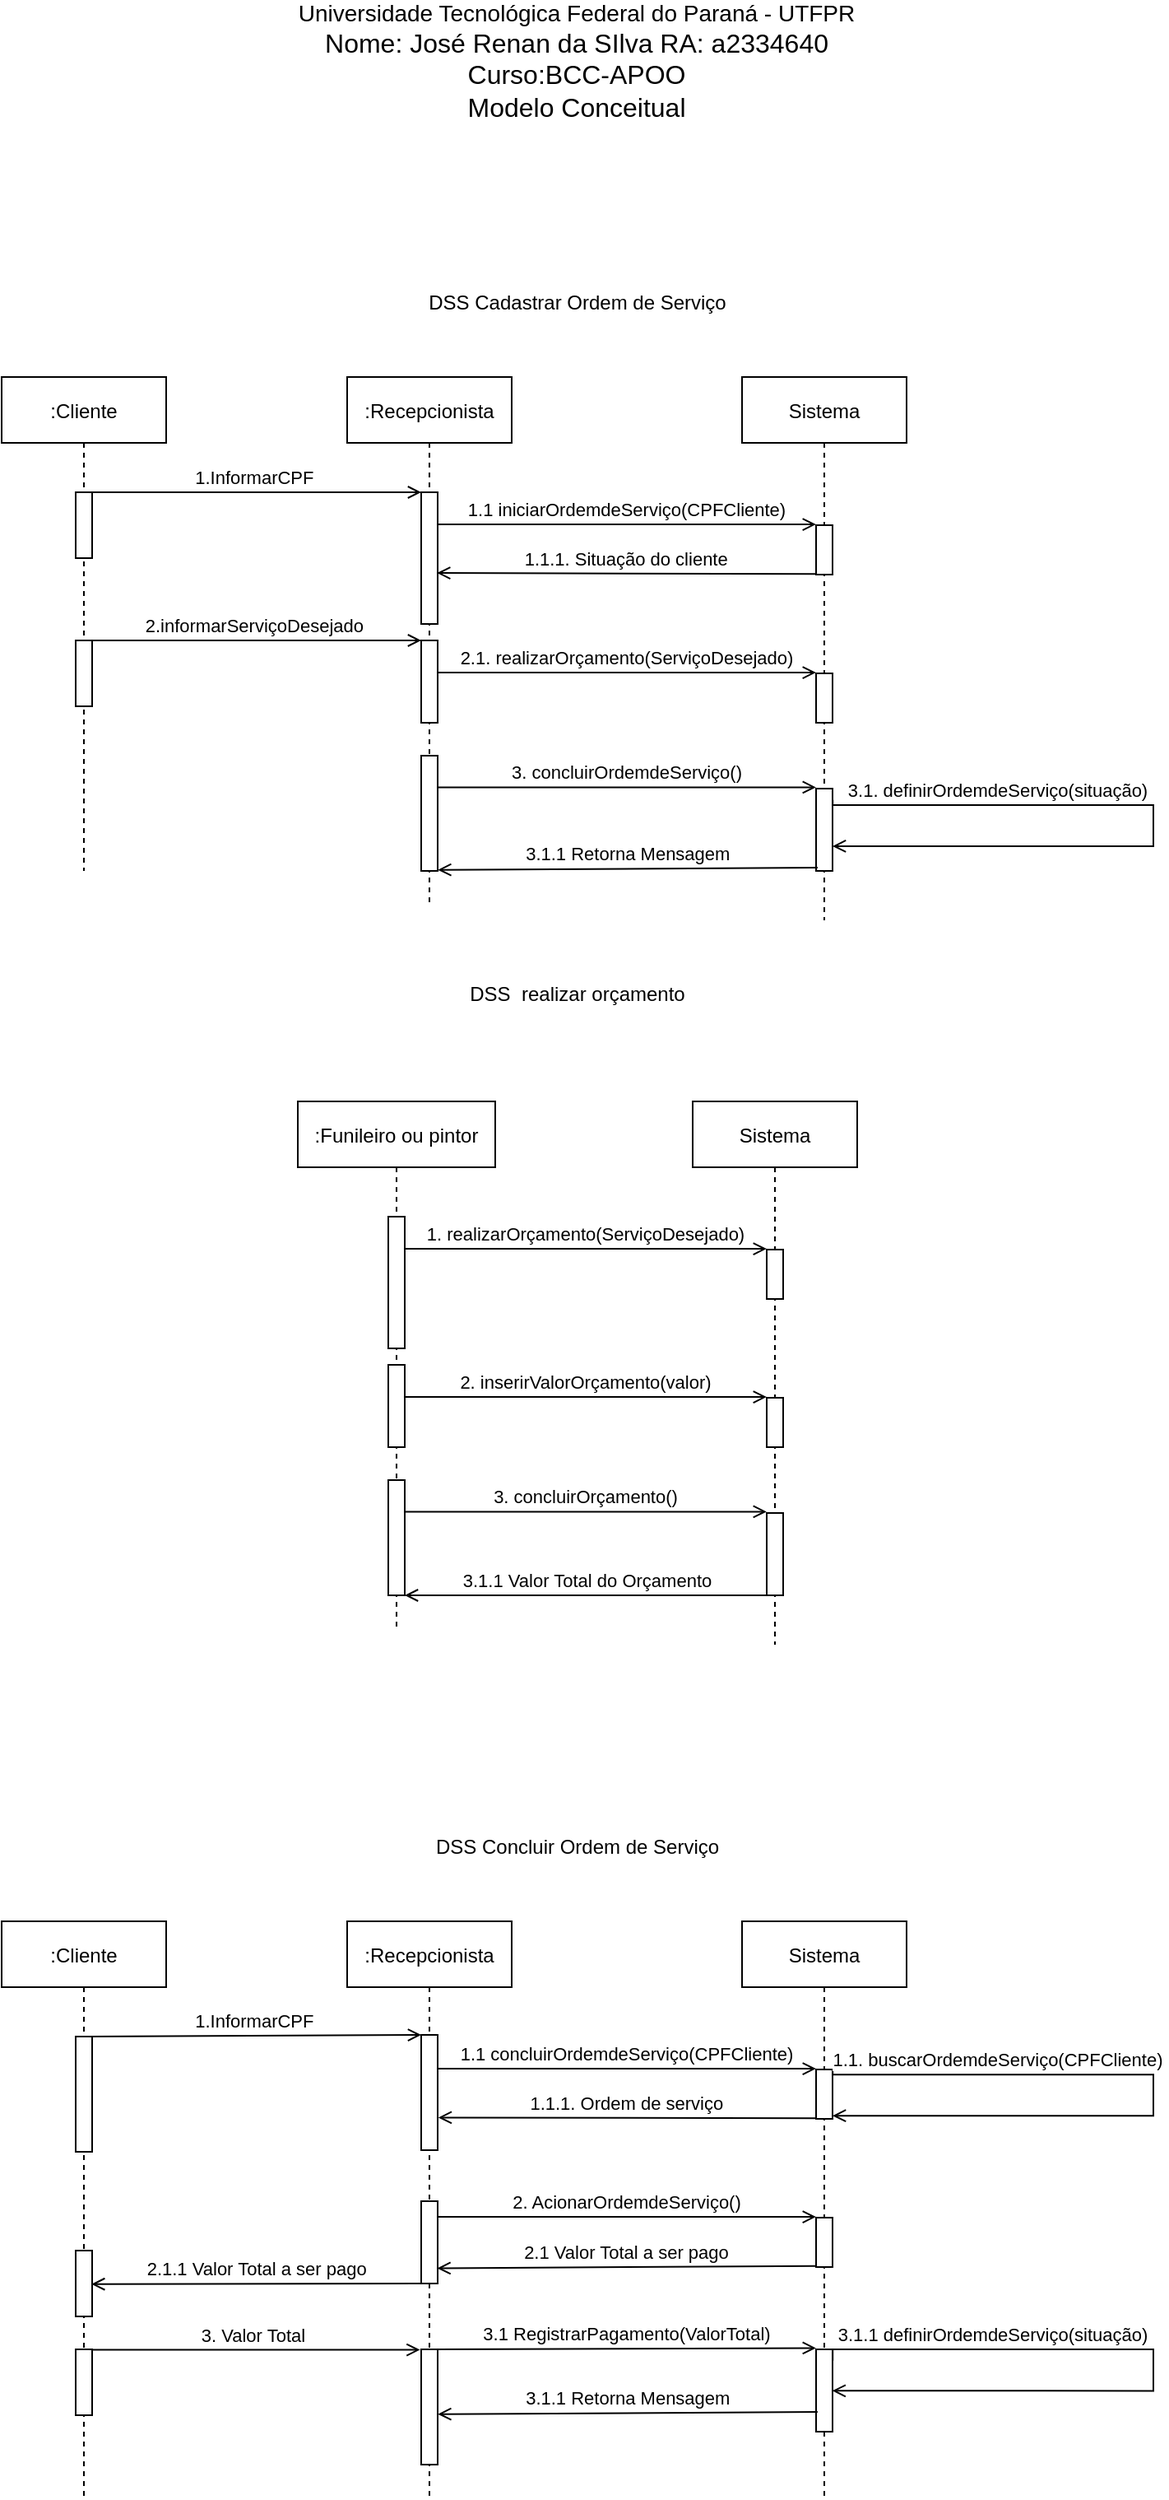 <mxfile version="15.8.4" type="device"><diagram id="kgpKYQtTHZ0yAKxKKP6v" name="Page-1"><mxGraphModel dx="1574" dy="764" grid="1" gridSize="10" guides="1" tooltips="1" connect="1" arrows="1" fold="1" page="1" pageScale="1" pageWidth="850" pageHeight="1100" math="0" shadow="0"><root><mxCell id="0"/><mxCell id="1" parent="0"/><mxCell id="3nuBFxr9cyL0pnOWT2aG-1" value=":Cliente" style="shape=umlLifeline;perimeter=lifelinePerimeter;container=1;collapsible=0;recursiveResize=0;rounded=0;shadow=0;strokeWidth=1;" parent="1" vertex="1"><mxGeometry x="75" y="272" width="100" height="300" as="geometry"/></mxCell><mxCell id="3nuBFxr9cyL0pnOWT2aG-2" value="" style="points=[];perimeter=orthogonalPerimeter;rounded=0;shadow=0;strokeWidth=1;" parent="3nuBFxr9cyL0pnOWT2aG-1" vertex="1"><mxGeometry x="45" y="70" width="10" height="40" as="geometry"/></mxCell><mxCell id="_W8uZc7yV5F8vR1p1WEn-7" value="" style="points=[];perimeter=orthogonalPerimeter;rounded=0;shadow=0;strokeWidth=1;" vertex="1" parent="3nuBFxr9cyL0pnOWT2aG-1"><mxGeometry x="45" y="160" width="10" height="40" as="geometry"/></mxCell><mxCell id="_W8uZc7yV5F8vR1p1WEn-8" value="2.informarServiçoDesejado" style="verticalAlign=bottom;endArrow=open;entryX=0;entryY=0;shadow=0;strokeWidth=1;endFill=0;exitX=0.767;exitY=0;exitDx=0;exitDy=0;exitPerimeter=0;" edge="1" parent="3nuBFxr9cyL0pnOWT2aG-1" source="_W8uZc7yV5F8vR1p1WEn-7"><mxGeometry relative="1" as="geometry"><mxPoint x="185" y="170" as="sourcePoint"/><mxPoint x="255" y="160.0" as="targetPoint"/></mxGeometry></mxCell><mxCell id="3nuBFxr9cyL0pnOWT2aG-5" value=":Recepcionista" style="shape=umlLifeline;perimeter=lifelinePerimeter;container=1;collapsible=0;recursiveResize=0;rounded=0;shadow=0;strokeWidth=1;" parent="1" vertex="1"><mxGeometry x="285" y="272" width="100" height="320" as="geometry"/></mxCell><mxCell id="3nuBFxr9cyL0pnOWT2aG-6" value="" style="points=[];perimeter=orthogonalPerimeter;rounded=0;shadow=0;strokeWidth=1;" parent="3nuBFxr9cyL0pnOWT2aG-5" vertex="1"><mxGeometry x="45" y="70" width="10" height="80" as="geometry"/></mxCell><mxCell id="_W8uZc7yV5F8vR1p1WEn-9" value="" style="points=[];perimeter=orthogonalPerimeter;rounded=0;shadow=0;strokeWidth=1;" vertex="1" parent="3nuBFxr9cyL0pnOWT2aG-5"><mxGeometry x="45" y="160" width="10" height="50" as="geometry"/></mxCell><mxCell id="_W8uZc7yV5F8vR1p1WEn-13" value="" style="points=[];perimeter=orthogonalPerimeter;rounded=0;shadow=0;strokeWidth=1;" vertex="1" parent="3nuBFxr9cyL0pnOWT2aG-5"><mxGeometry x="45" y="230" width="10" height="70" as="geometry"/></mxCell><mxCell id="3nuBFxr9cyL0pnOWT2aG-8" value="1.InformarCPF" style="verticalAlign=bottom;endArrow=open;entryX=0;entryY=0;shadow=0;strokeWidth=1;endFill=0;exitX=0.767;exitY=0;exitDx=0;exitDy=0;exitPerimeter=0;" parent="1" source="3nuBFxr9cyL0pnOWT2aG-2" target="3nuBFxr9cyL0pnOWT2aG-6" edge="1"><mxGeometry relative="1" as="geometry"><mxPoint x="260" y="352" as="sourcePoint"/></mxGeometry></mxCell><mxCell id="_W8uZc7yV5F8vR1p1WEn-1" value="Sistema" style="shape=umlLifeline;perimeter=lifelinePerimeter;container=1;collapsible=0;recursiveResize=0;rounded=0;shadow=0;strokeWidth=1;" vertex="1" parent="1"><mxGeometry x="525" y="272" width="100" height="330" as="geometry"/></mxCell><mxCell id="_W8uZc7yV5F8vR1p1WEn-2" value="" style="points=[];perimeter=orthogonalPerimeter;rounded=0;shadow=0;strokeWidth=1;" vertex="1" parent="_W8uZc7yV5F8vR1p1WEn-1"><mxGeometry x="45" y="90" width="10" height="30" as="geometry"/></mxCell><mxCell id="_W8uZc7yV5F8vR1p1WEn-10" value="" style="points=[];perimeter=orthogonalPerimeter;rounded=0;shadow=0;strokeWidth=1;" vertex="1" parent="_W8uZc7yV5F8vR1p1WEn-1"><mxGeometry x="45" y="180" width="10" height="30" as="geometry"/></mxCell><mxCell id="_W8uZc7yV5F8vR1p1WEn-14" value="" style="points=[];perimeter=orthogonalPerimeter;rounded=0;shadow=0;strokeWidth=1;" vertex="1" parent="_W8uZc7yV5F8vR1p1WEn-1"><mxGeometry x="45" y="250" width="10" height="50" as="geometry"/></mxCell><mxCell id="_W8uZc7yV5F8vR1p1WEn-16" style="edgeStyle=orthogonalEdgeStyle;rounded=0;orthogonalLoop=1;jettySize=auto;html=1;startArrow=none;startFill=0;endArrow=open;endFill=0;entryX=0.999;entryY=0.699;entryDx=0;entryDy=0;entryPerimeter=0;exitX=1.011;exitY=0.137;exitDx=0;exitDy=0;exitPerimeter=0;" edge="1" parent="_W8uZc7yV5F8vR1p1WEn-1" source="_W8uZc7yV5F8vR1p1WEn-14" target="_W8uZc7yV5F8vR1p1WEn-14"><mxGeometry relative="1" as="geometry"><mxPoint x="150" y="265" as="targetPoint"/><Array as="points"><mxPoint x="55" y="260"/><mxPoint x="250" y="260"/><mxPoint x="250" y="285"/></Array></mxGeometry></mxCell><mxCell id="_W8uZc7yV5F8vR1p1WEn-18" value="3.1. definirOrdemdeServiço(situação)" style="edgeLabel;html=1;align=center;verticalAlign=middle;resizable=0;points=[];" vertex="1" connectable="0" parent="_W8uZc7yV5F8vR1p1WEn-16"><mxGeometry x="-0.333" relative="1" as="geometry"><mxPoint x="-37" y="-9" as="offset"/></mxGeometry></mxCell><mxCell id="_W8uZc7yV5F8vR1p1WEn-5" value="1.1 iniciarOrdemdeServiço(CPFCliente)" style="verticalAlign=bottom;endArrow=open;shadow=0;strokeWidth=1;endFill=0;entryX=-0.007;entryY=-0.016;entryDx=0;entryDy=0;entryPerimeter=0;" edge="1" parent="1" source="3nuBFxr9cyL0pnOWT2aG-6" target="_W8uZc7yV5F8vR1p1WEn-2"><mxGeometry relative="1" as="geometry"><mxPoint x="345.0" y="382" as="sourcePoint"/><mxPoint x="547.33" y="382.0" as="targetPoint"/></mxGeometry></mxCell><mxCell id="_W8uZc7yV5F8vR1p1WEn-6" value="1.1.1. Situação do cliente" style="verticalAlign=bottom;endArrow=none;shadow=0;strokeWidth=1;endFill=0;entryX=-0.044;entryY=0.987;entryDx=0;entryDy=0;entryPerimeter=0;exitX=0.96;exitY=0.613;exitDx=0;exitDy=0;exitPerimeter=0;startArrow=open;startFill=0;" edge="1" parent="1" source="3nuBFxr9cyL0pnOWT2aG-6" target="_W8uZc7yV5F8vR1p1WEn-2"><mxGeometry relative="1" as="geometry"><mxPoint x="335" y="384" as="sourcePoint"/><mxPoint x="573.93" y="383.52" as="targetPoint"/></mxGeometry></mxCell><mxCell id="_W8uZc7yV5F8vR1p1WEn-11" value="2.1. realizarOrçamento(ServiçoDesejado)" style="verticalAlign=bottom;endArrow=open;shadow=0;strokeWidth=1;endFill=0;entryX=-0.007;entryY=-0.016;entryDx=0;entryDy=0;entryPerimeter=0;" edge="1" parent="1" source="_W8uZc7yV5F8vR1p1WEn-9" target="_W8uZc7yV5F8vR1p1WEn-10"><mxGeometry relative="1" as="geometry"><mxPoint x="465.0" y="482" as="sourcePoint"/><mxPoint x="667.33" y="482.0" as="targetPoint"/></mxGeometry></mxCell><mxCell id="_W8uZc7yV5F8vR1p1WEn-15" value="3. concluirOrdemdeServiço()" style="verticalAlign=bottom;endArrow=open;shadow=0;strokeWidth=1;endFill=0;entryX=-0.007;entryY=-0.016;entryDx=0;entryDy=0;entryPerimeter=0;" edge="1" parent="1" source="_W8uZc7yV5F8vR1p1WEn-13" target="_W8uZc7yV5F8vR1p1WEn-14"><mxGeometry relative="1" as="geometry"><mxPoint x="520.0" y="552" as="sourcePoint"/><mxPoint x="722.33" y="552.0" as="targetPoint"/></mxGeometry></mxCell><mxCell id="_W8uZc7yV5F8vR1p1WEn-19" value="3.1.1 Retorna Mensagem" style="verticalAlign=bottom;endArrow=none;shadow=0;strokeWidth=1;endFill=0;exitX=1.014;exitY=1.005;exitDx=0;exitDy=0;exitPerimeter=0;entryX=0.094;entryY=1.001;entryDx=0;entryDy=0;entryPerimeter=0;startArrow=open;startFill=0;" edge="1" parent="1"><mxGeometry relative="1" as="geometry"><mxPoint x="340.14" y="571.35" as="sourcePoint"/><mxPoint x="570.94" y="570.05" as="targetPoint"/></mxGeometry></mxCell><mxCell id="_W8uZc7yV5F8vR1p1WEn-21" value="DSS Cadastrar Ordem de Serviço" style="text;html=1;strokeColor=none;fillColor=none;align=center;verticalAlign=middle;whiteSpace=wrap;rounded=0;" vertex="1" parent="1"><mxGeometry x="330" y="212" width="190" height="30" as="geometry"/></mxCell><mxCell id="_W8uZc7yV5F8vR1p1WEn-22" value="DSS&amp;nbsp; realizar orçamento" style="text;html=1;strokeColor=none;fillColor=none;align=center;verticalAlign=middle;whiteSpace=wrap;rounded=0;" vertex="1" parent="1"><mxGeometry x="330" y="632" width="190" height="30" as="geometry"/></mxCell><mxCell id="_W8uZc7yV5F8vR1p1WEn-27" value=":Funileiro ou pintor" style="shape=umlLifeline;perimeter=lifelinePerimeter;container=1;collapsible=0;recursiveResize=0;rounded=0;shadow=0;strokeWidth=1;" vertex="1" parent="1"><mxGeometry x="255" y="712" width="120" height="320" as="geometry"/></mxCell><mxCell id="_W8uZc7yV5F8vR1p1WEn-28" value="" style="points=[];perimeter=orthogonalPerimeter;rounded=0;shadow=0;strokeWidth=1;" vertex="1" parent="_W8uZc7yV5F8vR1p1WEn-27"><mxGeometry x="55" y="70" width="10" height="80" as="geometry"/></mxCell><mxCell id="_W8uZc7yV5F8vR1p1WEn-29" value="" style="points=[];perimeter=orthogonalPerimeter;rounded=0;shadow=0;strokeWidth=1;" vertex="1" parent="_W8uZc7yV5F8vR1p1WEn-27"><mxGeometry x="55" y="160" width="10" height="50" as="geometry"/></mxCell><mxCell id="_W8uZc7yV5F8vR1p1WEn-30" value="" style="points=[];perimeter=orthogonalPerimeter;rounded=0;shadow=0;strokeWidth=1;" vertex="1" parent="_W8uZc7yV5F8vR1p1WEn-27"><mxGeometry x="55" y="230" width="10" height="70" as="geometry"/></mxCell><mxCell id="_W8uZc7yV5F8vR1p1WEn-42" value="3.1.1 Valor Total do Orçamento" style="verticalAlign=bottom;endArrow=none;shadow=0;strokeWidth=1;endFill=0;entryX=0.238;entryY=1;entryDx=0;entryDy=0;entryPerimeter=0;startArrow=open;startFill=0;" edge="1" parent="_W8uZc7yV5F8vR1p1WEn-27" target="_W8uZc7yV5F8vR1p1WEn-35"><mxGeometry relative="1" as="geometry"><mxPoint x="65" y="300" as="sourcePoint"/><mxPoint x="280.94" y="300.05" as="targetPoint"/></mxGeometry></mxCell><mxCell id="_W8uZc7yV5F8vR1p1WEn-32" value="Sistema" style="shape=umlLifeline;perimeter=lifelinePerimeter;container=1;collapsible=0;recursiveResize=0;rounded=0;shadow=0;strokeWidth=1;" vertex="1" parent="1"><mxGeometry x="495" y="712" width="100" height="330" as="geometry"/></mxCell><mxCell id="_W8uZc7yV5F8vR1p1WEn-33" value="" style="points=[];perimeter=orthogonalPerimeter;rounded=0;shadow=0;strokeWidth=1;" vertex="1" parent="_W8uZc7yV5F8vR1p1WEn-32"><mxGeometry x="45" y="90" width="10" height="30" as="geometry"/></mxCell><mxCell id="_W8uZc7yV5F8vR1p1WEn-34" value="" style="points=[];perimeter=orthogonalPerimeter;rounded=0;shadow=0;strokeWidth=1;" vertex="1" parent="_W8uZc7yV5F8vR1p1WEn-32"><mxGeometry x="45" y="180" width="10" height="30" as="geometry"/></mxCell><mxCell id="_W8uZc7yV5F8vR1p1WEn-35" value="" style="points=[];perimeter=orthogonalPerimeter;rounded=0;shadow=0;strokeWidth=1;" vertex="1" parent="_W8uZc7yV5F8vR1p1WEn-32"><mxGeometry x="45" y="250" width="10" height="50" as="geometry"/></mxCell><mxCell id="_W8uZc7yV5F8vR1p1WEn-38" value="1. realizarOrçamento(ServiçoDesejado)" style="verticalAlign=bottom;endArrow=open;shadow=0;strokeWidth=1;endFill=0;entryX=-0.007;entryY=-0.016;entryDx=0;entryDy=0;entryPerimeter=0;" edge="1" parent="1" source="_W8uZc7yV5F8vR1p1WEn-28" target="_W8uZc7yV5F8vR1p1WEn-33"><mxGeometry relative="1" as="geometry"><mxPoint x="475.0" y="817" as="sourcePoint"/><mxPoint x="677.33" y="817.0" as="targetPoint"/></mxGeometry></mxCell><mxCell id="_W8uZc7yV5F8vR1p1WEn-40" value="2. inserirValorOrçamento(valor)" style="verticalAlign=bottom;endArrow=open;shadow=0;strokeWidth=1;endFill=0;entryX=-0.007;entryY=-0.016;entryDx=0;entryDy=0;entryPerimeter=0;" edge="1" parent="1" source="_W8uZc7yV5F8vR1p1WEn-29" target="_W8uZc7yV5F8vR1p1WEn-34"><mxGeometry relative="1" as="geometry"><mxPoint x="595.0" y="917" as="sourcePoint"/><mxPoint x="797.33" y="917.0" as="targetPoint"/></mxGeometry></mxCell><mxCell id="_W8uZc7yV5F8vR1p1WEn-41" value="3. concluirOrçamento()" style="verticalAlign=bottom;endArrow=open;shadow=0;strokeWidth=1;endFill=0;entryX=-0.007;entryY=-0.016;entryDx=0;entryDy=0;entryPerimeter=0;" edge="1" parent="1" source="_W8uZc7yV5F8vR1p1WEn-30" target="_W8uZc7yV5F8vR1p1WEn-35"><mxGeometry relative="1" as="geometry"><mxPoint x="650.0" y="987" as="sourcePoint"/><mxPoint x="852.33" y="987.0" as="targetPoint"/></mxGeometry></mxCell><mxCell id="_W8uZc7yV5F8vR1p1WEn-69" value=":Cliente" style="shape=umlLifeline;perimeter=lifelinePerimeter;container=1;collapsible=0;recursiveResize=0;rounded=0;shadow=0;strokeWidth=1;" vertex="1" parent="1"><mxGeometry x="75" y="1210" width="100" height="350" as="geometry"/></mxCell><mxCell id="_W8uZc7yV5F8vR1p1WEn-70" value="" style="points=[];perimeter=orthogonalPerimeter;rounded=0;shadow=0;strokeWidth=1;" vertex="1" parent="_W8uZc7yV5F8vR1p1WEn-69"><mxGeometry x="45" y="70" width="10" height="70" as="geometry"/></mxCell><mxCell id="_W8uZc7yV5F8vR1p1WEn-71" value="" style="points=[];perimeter=orthogonalPerimeter;rounded=0;shadow=0;strokeWidth=1;" vertex="1" parent="_W8uZc7yV5F8vR1p1WEn-69"><mxGeometry x="45" y="200" width="10" height="40" as="geometry"/></mxCell><mxCell id="_W8uZc7yV5F8vR1p1WEn-98" value="" style="points=[];perimeter=orthogonalPerimeter;rounded=0;shadow=0;strokeWidth=1;" vertex="1" parent="_W8uZc7yV5F8vR1p1WEn-69"><mxGeometry x="45" y="260" width="10" height="40" as="geometry"/></mxCell><mxCell id="_W8uZc7yV5F8vR1p1WEn-73" value=":Recepcionista" style="shape=umlLifeline;perimeter=lifelinePerimeter;container=1;collapsible=0;recursiveResize=0;rounded=0;shadow=0;strokeWidth=1;" vertex="1" parent="1"><mxGeometry x="285" y="1210" width="100" height="350" as="geometry"/></mxCell><mxCell id="_W8uZc7yV5F8vR1p1WEn-74" value="" style="points=[];perimeter=orthogonalPerimeter;rounded=0;shadow=0;strokeWidth=1;" vertex="1" parent="_W8uZc7yV5F8vR1p1WEn-73"><mxGeometry x="45" y="69" width="10" height="70" as="geometry"/></mxCell><mxCell id="_W8uZc7yV5F8vR1p1WEn-75" value="" style="points=[];perimeter=orthogonalPerimeter;rounded=0;shadow=0;strokeWidth=1;" vertex="1" parent="_W8uZc7yV5F8vR1p1WEn-73"><mxGeometry x="45" y="170" width="10" height="50" as="geometry"/></mxCell><mxCell id="_W8uZc7yV5F8vR1p1WEn-76" value="" style="points=[];perimeter=orthogonalPerimeter;rounded=0;shadow=0;strokeWidth=1;" vertex="1" parent="_W8uZc7yV5F8vR1p1WEn-73"><mxGeometry x="45" y="260" width="10" height="70" as="geometry"/></mxCell><mxCell id="_W8uZc7yV5F8vR1p1WEn-77" value="1.InformarCPF" style="verticalAlign=bottom;endArrow=open;entryX=0;entryY=0;shadow=0;strokeWidth=1;endFill=0;exitX=0.767;exitY=0;exitDx=0;exitDy=0;exitPerimeter=0;" edge="1" parent="1" source="_W8uZc7yV5F8vR1p1WEn-70" target="_W8uZc7yV5F8vR1p1WEn-74"><mxGeometry relative="1" as="geometry"><mxPoint x="260" y="1290" as="sourcePoint"/></mxGeometry></mxCell><mxCell id="_W8uZc7yV5F8vR1p1WEn-78" value="Sistema" style="shape=umlLifeline;perimeter=lifelinePerimeter;container=1;collapsible=0;recursiveResize=0;rounded=0;shadow=0;strokeWidth=1;" vertex="1" parent="1"><mxGeometry x="525" y="1210" width="100" height="350" as="geometry"/></mxCell><mxCell id="_W8uZc7yV5F8vR1p1WEn-79" value="" style="points=[];perimeter=orthogonalPerimeter;rounded=0;shadow=0;strokeWidth=1;" vertex="1" parent="_W8uZc7yV5F8vR1p1WEn-78"><mxGeometry x="45" y="90" width="10" height="30" as="geometry"/></mxCell><mxCell id="_W8uZc7yV5F8vR1p1WEn-80" value="" style="points=[];perimeter=orthogonalPerimeter;rounded=0;shadow=0;strokeWidth=1;" vertex="1" parent="_W8uZc7yV5F8vR1p1WEn-78"><mxGeometry x="45" y="180" width="10" height="30" as="geometry"/></mxCell><mxCell id="_W8uZc7yV5F8vR1p1WEn-81" value="" style="points=[];perimeter=orthogonalPerimeter;rounded=0;shadow=0;strokeWidth=1;" vertex="1" parent="_W8uZc7yV5F8vR1p1WEn-78"><mxGeometry x="45" y="260" width="10" height="50" as="geometry"/></mxCell><mxCell id="_W8uZc7yV5F8vR1p1WEn-82" style="edgeStyle=orthogonalEdgeStyle;rounded=0;orthogonalLoop=1;jettySize=auto;html=1;startArrow=none;startFill=0;endArrow=open;endFill=0;entryX=0.983;entryY=0.503;entryDx=0;entryDy=0;entryPerimeter=0;exitX=1.011;exitY=0.137;exitDx=0;exitDy=0;exitPerimeter=0;" edge="1" parent="_W8uZc7yV5F8vR1p1WEn-78" source="_W8uZc7yV5F8vR1p1WEn-81" target="_W8uZc7yV5F8vR1p1WEn-81"><mxGeometry relative="1" as="geometry"><mxPoint x="150" y="265" as="targetPoint"/><Array as="points"><mxPoint x="55" y="260"/><mxPoint x="250" y="260"/><mxPoint x="250" y="285"/></Array></mxGeometry></mxCell><mxCell id="_W8uZc7yV5F8vR1p1WEn-83" value="3.1.1 definirOrdemdeServiço(situação)" style="edgeLabel;html=1;align=center;verticalAlign=middle;resizable=0;points=[];" vertex="1" connectable="0" parent="_W8uZc7yV5F8vR1p1WEn-82"><mxGeometry x="-0.333" relative="1" as="geometry"><mxPoint x="-37" y="-9" as="offset"/></mxGeometry></mxCell><mxCell id="_W8uZc7yV5F8vR1p1WEn-90" style="edgeStyle=orthogonalEdgeStyle;rounded=0;orthogonalLoop=1;jettySize=auto;html=1;startArrow=none;startFill=0;endArrow=open;endFill=0;entryX=0.999;entryY=0.699;entryDx=0;entryDy=0;entryPerimeter=0;exitX=1.011;exitY=0.137;exitDx=0;exitDy=0;exitPerimeter=0;" edge="1" parent="_W8uZc7yV5F8vR1p1WEn-78"><mxGeometry relative="1" as="geometry"><mxPoint x="55" y="118.1" as="targetPoint"/><Array as="points"><mxPoint x="55.01" y="93.15"/><mxPoint x="250.01" y="93.15"/><mxPoint x="250.01" y="118.15"/></Array><mxPoint x="55.12" y="90" as="sourcePoint"/></mxGeometry></mxCell><mxCell id="_W8uZc7yV5F8vR1p1WEn-91" value="1.1. buscarOrdemdeServiço(CPFCliente)" style="edgeLabel;html=1;align=center;verticalAlign=middle;resizable=0;points=[];" vertex="1" connectable="0" parent="_W8uZc7yV5F8vR1p1WEn-90"><mxGeometry x="-0.333" relative="1" as="geometry"><mxPoint x="-37" y="-9" as="offset"/></mxGeometry></mxCell><mxCell id="_W8uZc7yV5F8vR1p1WEn-84" value="1.1 concluirOrdemdeServiço(CPFCliente)" style="verticalAlign=bottom;endArrow=open;shadow=0;strokeWidth=1;endFill=0;entryX=-0.007;entryY=-0.016;entryDx=0;entryDy=0;entryPerimeter=0;" edge="1" parent="1" source="_W8uZc7yV5F8vR1p1WEn-74" target="_W8uZc7yV5F8vR1p1WEn-79"><mxGeometry relative="1" as="geometry"><mxPoint x="345.0" y="1320" as="sourcePoint"/><mxPoint x="547.33" y="1320" as="targetPoint"/></mxGeometry></mxCell><mxCell id="_W8uZc7yV5F8vR1p1WEn-85" value="1.1.1. Ordem de serviço" style="verticalAlign=bottom;endArrow=none;shadow=0;strokeWidth=1;endFill=0;entryX=-0.044;entryY=0.987;entryDx=0;entryDy=0;entryPerimeter=0;startArrow=open;startFill=0;exitX=1.04;exitY=0.717;exitDx=0;exitDy=0;exitPerimeter=0;" edge="1" parent="1" source="_W8uZc7yV5F8vR1p1WEn-74" target="_W8uZc7yV5F8vR1p1WEn-79"><mxGeometry relative="1" as="geometry"><mxPoint x="335" y="1322" as="sourcePoint"/><mxPoint x="573.93" y="1321.52" as="targetPoint"/></mxGeometry></mxCell><mxCell id="_W8uZc7yV5F8vR1p1WEn-86" value="2. AcionarOrdemdeServiço()" style="verticalAlign=bottom;endArrow=open;shadow=0;strokeWidth=1;endFill=0;entryX=-0.007;entryY=-0.016;entryDx=0;entryDy=0;entryPerimeter=0;" edge="1" parent="1" source="_W8uZc7yV5F8vR1p1WEn-75" target="_W8uZc7yV5F8vR1p1WEn-80"><mxGeometry relative="1" as="geometry"><mxPoint x="465.0" y="1420" as="sourcePoint"/><mxPoint x="667.33" y="1420" as="targetPoint"/></mxGeometry></mxCell><mxCell id="_W8uZc7yV5F8vR1p1WEn-87" value="3.1 RegistrarPagamento(ValorTotal)" style="verticalAlign=bottom;endArrow=open;shadow=0;strokeWidth=1;endFill=0;entryX=-0.007;entryY=-0.016;entryDx=0;entryDy=0;entryPerimeter=0;" edge="1" parent="1" source="_W8uZc7yV5F8vR1p1WEn-76" target="_W8uZc7yV5F8vR1p1WEn-81"><mxGeometry relative="1" as="geometry"><mxPoint x="520.0" y="1490" as="sourcePoint"/><mxPoint x="722.33" y="1490" as="targetPoint"/></mxGeometry></mxCell><mxCell id="_W8uZc7yV5F8vR1p1WEn-88" value="3.1.1 Retorna Mensagem" style="verticalAlign=bottom;endArrow=none;shadow=0;strokeWidth=1;endFill=0;exitX=1.014;exitY=1.005;exitDx=0;exitDy=0;exitPerimeter=0;entryX=0.094;entryY=1.001;entryDx=0;entryDy=0;entryPerimeter=0;startArrow=open;startFill=0;" edge="1" parent="1"><mxGeometry relative="1" as="geometry"><mxPoint x="340.14" y="1509.35" as="sourcePoint"/><mxPoint x="570.94" y="1508.05" as="targetPoint"/></mxGeometry></mxCell><mxCell id="_W8uZc7yV5F8vR1p1WEn-89" value="DSS Concluir Ordem de Serviço" style="text;html=1;strokeColor=none;fillColor=none;align=center;verticalAlign=middle;whiteSpace=wrap;rounded=0;" vertex="1" parent="1"><mxGeometry x="330" y="1150" width="190" height="30" as="geometry"/></mxCell><mxCell id="_W8uZc7yV5F8vR1p1WEn-93" value="2.1 Valor Total a ser pago" style="verticalAlign=bottom;endArrow=none;shadow=0;strokeWidth=1;endFill=0;entryX=0;entryY=0.978;entryDx=0;entryDy=0;entryPerimeter=0;exitX=0.974;exitY=0.815;exitDx=0;exitDy=0;exitPerimeter=0;startArrow=open;startFill=0;" edge="1" parent="1" source="_W8uZc7yV5F8vR1p1WEn-75" target="_W8uZc7yV5F8vR1p1WEn-80"><mxGeometry relative="1" as="geometry"><mxPoint x="335" y="1410" as="sourcePoint"/><mxPoint x="564.93" y="1410" as="targetPoint"/></mxGeometry></mxCell><mxCell id="_W8uZc7yV5F8vR1p1WEn-94" value="2.1.1 Valor Total a ser pago" style="verticalAlign=bottom;endArrow=none;shadow=0;strokeWidth=1;endFill=0;entryX=0.063;entryY=0.999;entryDx=0;entryDy=0;entryPerimeter=0;startArrow=open;startFill=0;exitX=0.96;exitY=0.51;exitDx=0;exitDy=0;exitPerimeter=0;" edge="1" parent="1" source="_W8uZc7yV5F8vR1p1WEn-71" target="_W8uZc7yV5F8vR1p1WEn-75"><mxGeometry relative="1" as="geometry"><mxPoint x="135" y="1430" as="sourcePoint"/><mxPoint x="325.26" y="1425" as="targetPoint"/></mxGeometry></mxCell><mxCell id="_W8uZc7yV5F8vR1p1WEn-99" value="3. Valor Total " style="verticalAlign=bottom;endArrow=open;shadow=0;strokeWidth=1;endFill=0;entryX=-0.075;entryY=0.004;entryDx=0;entryDy=0;entryPerimeter=0;startArrow=none;startFill=0;" edge="1" parent="1" source="_W8uZc7yV5F8vR1p1WEn-98" target="_W8uZc7yV5F8vR1p1WEn-76"><mxGeometry relative="1" as="geometry"><mxPoint x="145" y="1440" as="sourcePoint"/><mxPoint x="340.63" y="1439.95" as="targetPoint"/></mxGeometry></mxCell><mxCell id="_W8uZc7yV5F8vR1p1WEn-101" value="&lt;div&gt;&lt;font style=&quot;font-size: 14px&quot;&gt;Universidade Tecnológica Federal do Paraná - UTFPR&lt;/font&gt;&lt;/div&gt;&lt;div&gt;&lt;font size=&quot;3&quot;&gt;Nome: José Renan da SIlva RA: a2334640&lt;/font&gt;&lt;/div&gt;&lt;div&gt;&lt;font size=&quot;3&quot;&gt;Curso:BCC-APOO&lt;/font&gt;&lt;/div&gt;&lt;div&gt;&lt;font size=&quot;3&quot;&gt;Modelo Conceitual&lt;/font&gt;&lt;/div&gt;" style="text;html=1;strokeColor=none;fillColor=none;align=center;verticalAlign=middle;whiteSpace=wrap;rounded=0;" vertex="1" parent="1"><mxGeometry x="209" y="50" width="431" height="60" as="geometry"/></mxCell></root></mxGraphModel></diagram></mxfile>